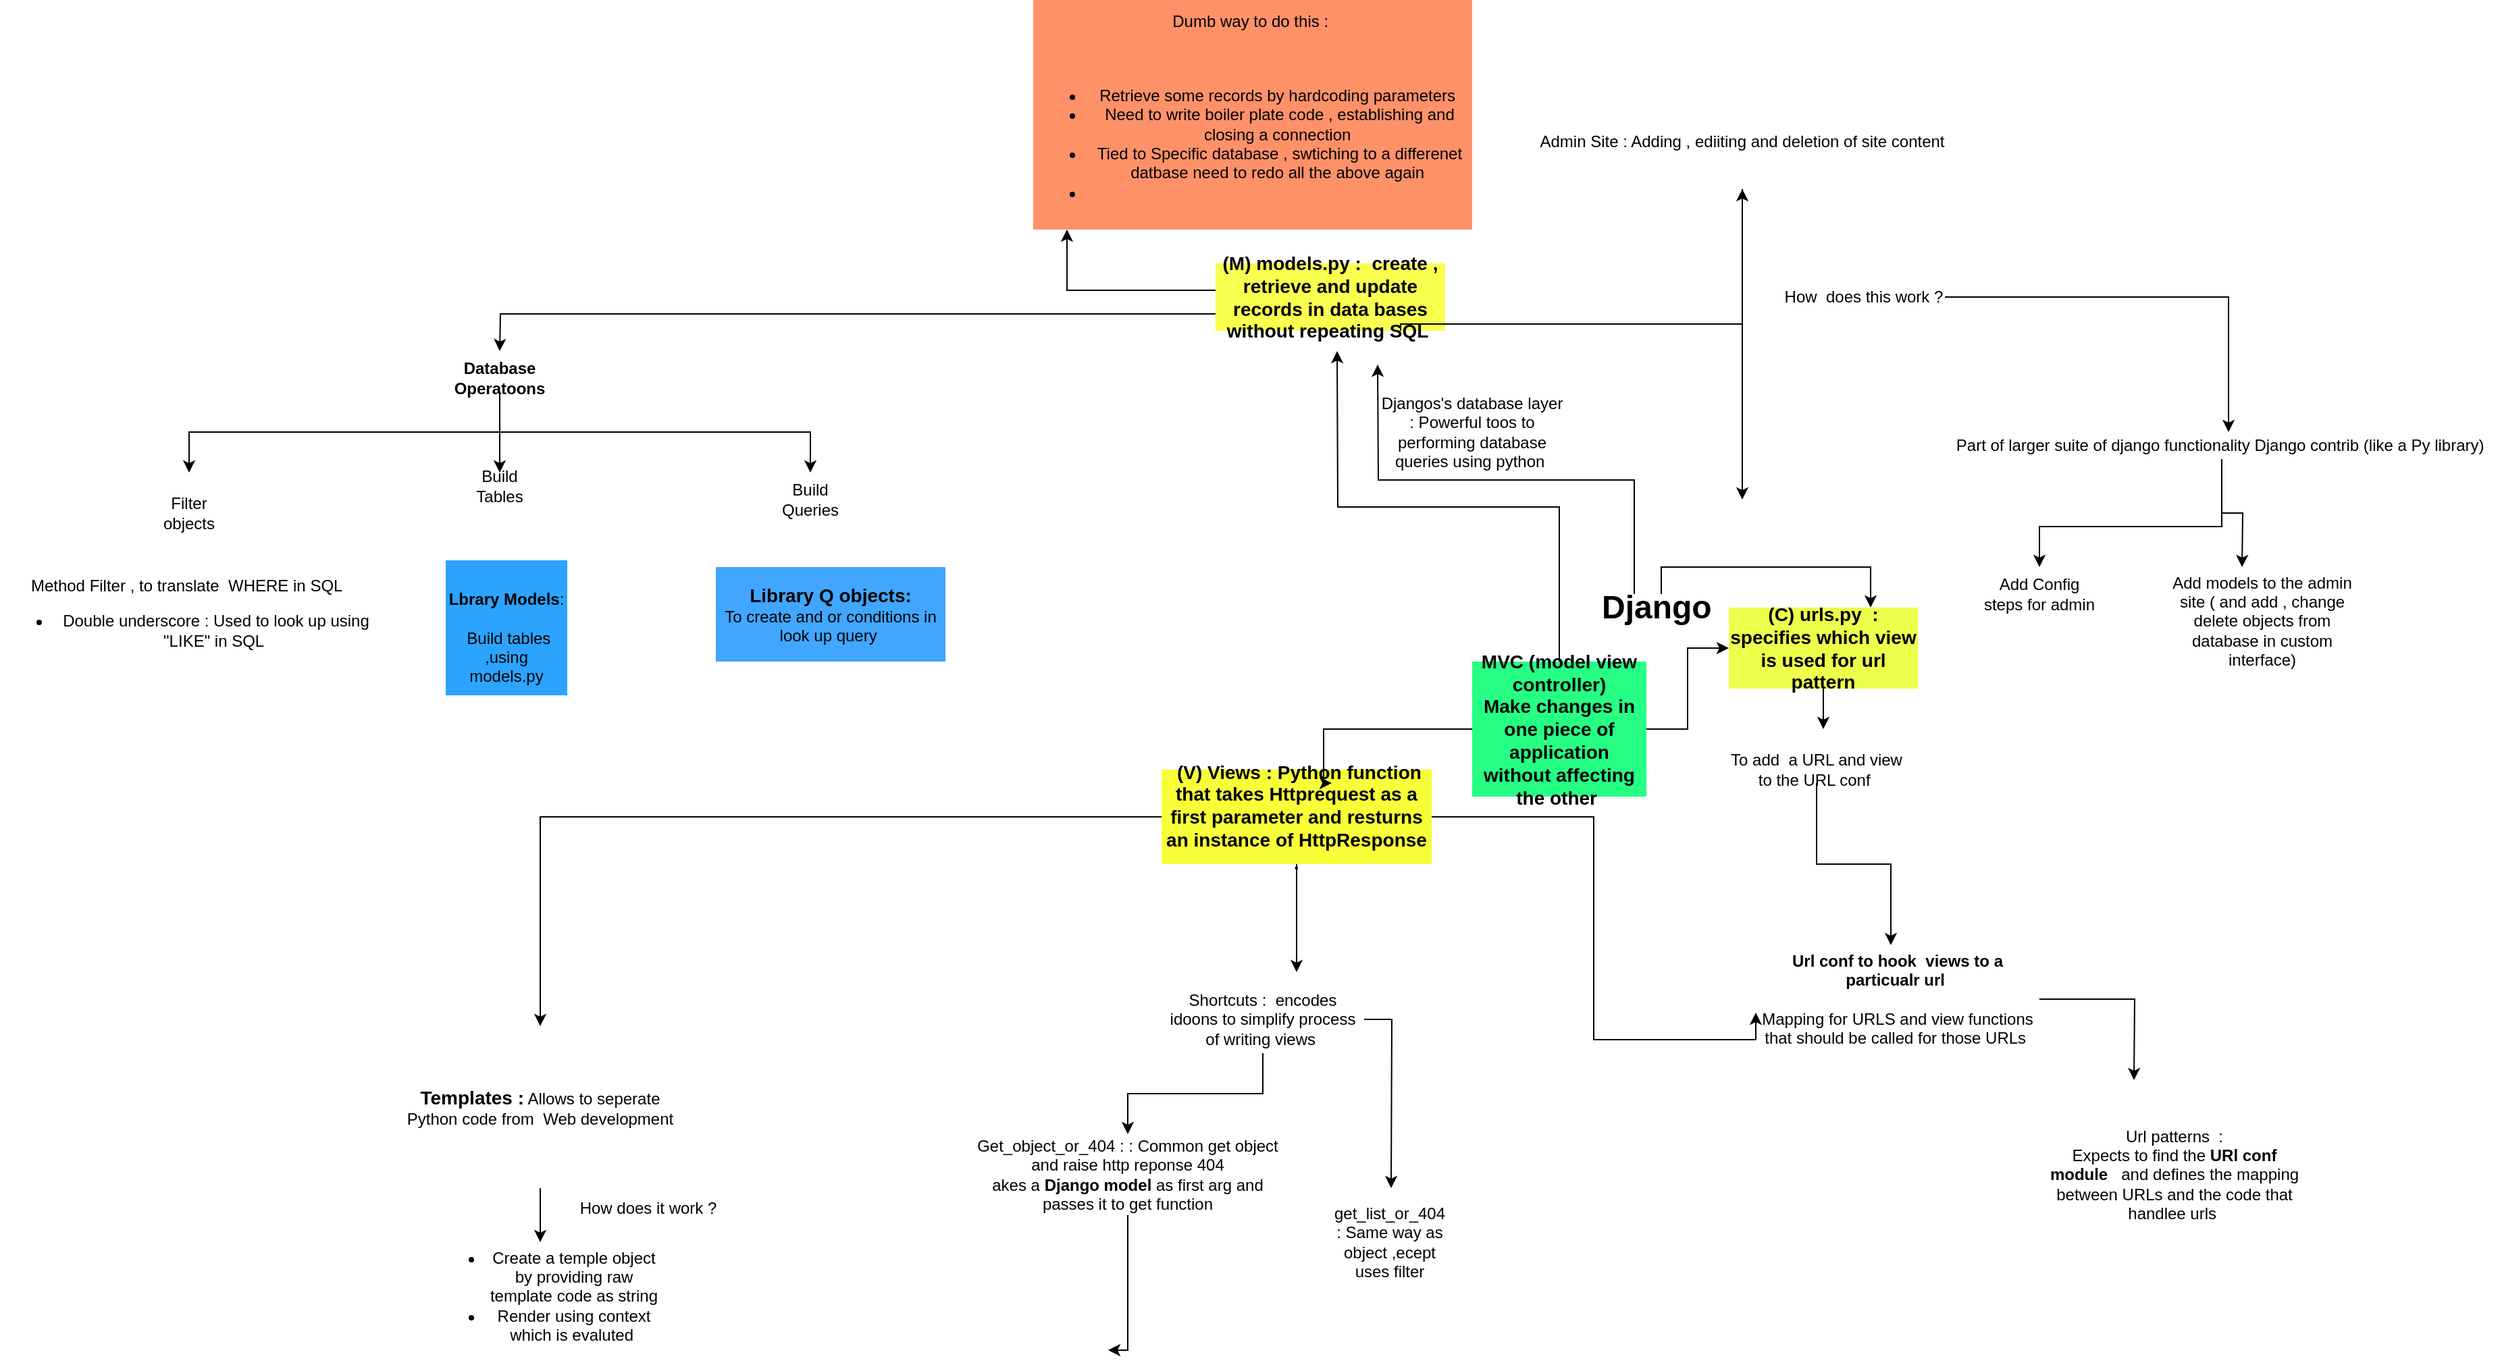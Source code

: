 <mxfile version="13.7.5" type="github">
  <diagram name="Page-1" id="52a04d89-c75d-2922-d76d-85b35f80e030">
    <mxGraphModel dx="1794" dy="715" grid="1" gridSize="10" guides="1" tooltips="1" connect="1" arrows="1" fold="1" page="1" pageScale="1" pageWidth="1100" pageHeight="850" background="#ffffff" math="0" shadow="0">
      <root>
        <mxCell id="0" />
        <mxCell id="1" parent="0" />
        <mxCell id="-x8-oLALC0qd9yzaVtkH-22" style="edgeStyle=orthogonalEdgeStyle;rounded=0;orthogonalLoop=1;jettySize=auto;html=1;" parent="1" source="pUkjQYLz1fGqXdbXeimg-1" edge="1">
          <mxGeometry relative="1" as="geometry">
            <mxPoint x="690" y="550.0" as="targetPoint" />
          </mxGeometry>
        </mxCell>
        <mxCell id="pUkjQYLz1fGqXdbXeimg-1" value="&lt;font style=&quot;font-size: 14px&quot;&gt;&lt;b&gt;(C) urls.py&amp;nbsp; : specifies which view is used for url pattern&lt;/b&gt;&lt;/font&gt;" style="text;html=1;strokeColor=none;fillColor=#EDFF4A;align=center;verticalAlign=middle;whiteSpace=wrap;rounded=0;" parent="1" vertex="1">
          <mxGeometry x="620" y="460" width="140" height="60" as="geometry" />
        </mxCell>
        <mxCell id="uXAhLUbkJdF9ODy3EN__-9" style="edgeStyle=orthogonalEdgeStyle;rounded=0;orthogonalLoop=1;jettySize=auto;html=1;" parent="1" source="pUkjQYLz1fGqXdbXeimg-2" target="uXAhLUbkJdF9ODy3EN__-10" edge="1">
          <mxGeometry relative="1" as="geometry">
            <mxPoint x="90" y="180" as="targetPoint" />
            <Array as="points">
              <mxPoint x="130" y="225" />
            </Array>
          </mxGeometry>
        </mxCell>
        <mxCell id="uXAhLUbkJdF9ODy3EN__-36" style="edgeStyle=orthogonalEdgeStyle;rounded=0;orthogonalLoop=1;jettySize=auto;html=1;exitX=0;exitY=0.75;exitDx=0;exitDy=0;" parent="1" source="pUkjQYLz1fGqXdbXeimg-2" edge="1">
          <mxGeometry relative="1" as="geometry">
            <mxPoint x="-290" y="270" as="targetPoint" />
          </mxGeometry>
        </mxCell>
        <mxCell id="pUkjQYLz1fGqXdbXeimg-2" value="&lt;font style=&quot;font-size: 14px&quot;&gt;&lt;b&gt;(M) models.py :&amp;nbsp; create , retrieve and update records in data bases without repeating SQL&amp;nbsp;&lt;/b&gt;&lt;/font&gt;" style="text;html=1;strokeColor=none;fillColor=#F9FF4F;align=center;verticalAlign=middle;whiteSpace=wrap;rounded=0;" parent="1" vertex="1">
          <mxGeometry x="240" y="205" width="170" height="50" as="geometry" />
        </mxCell>
        <mxCell id="pUkjQYLz1fGqXdbXeimg-4" style="edgeStyle=orthogonalEdgeStyle;rounded=0;orthogonalLoop=1;jettySize=auto;html=1;" parent="1" source="pUkjQYLz1fGqXdbXeimg-3" edge="1">
          <mxGeometry relative="1" as="geometry">
            <mxPoint x="630" y="380" as="targetPoint" />
          </mxGeometry>
        </mxCell>
        <mxCell id="pUkjQYLz1fGqXdbXeimg-3" value="Admin Site : Adding , ediiting and deletion of site content" style="text;html=1;strokeColor=none;fillColor=none;align=center;verticalAlign=middle;whiteSpace=wrap;rounded=0;" parent="1" vertex="1">
          <mxGeometry x="440" y="80" width="380" height="70" as="geometry" />
        </mxCell>
        <mxCell id="pUkjQYLz1fGqXdbXeimg-8" style="edgeStyle=orthogonalEdgeStyle;rounded=0;orthogonalLoop=1;jettySize=auto;html=1;" parent="1" source="pUkjQYLz1fGqXdbXeimg-6" target="pUkjQYLz1fGqXdbXeimg-9" edge="1">
          <mxGeometry relative="1" as="geometry">
            <mxPoint x="850" y="330" as="targetPoint" />
            <Array as="points">
              <mxPoint x="990" y="230" />
            </Array>
          </mxGeometry>
        </mxCell>
        <mxCell id="pUkjQYLz1fGqXdbXeimg-6" value="How&amp;nbsp; does this work ?" style="text;html=1;strokeColor=none;fillColor=none;align=center;verticalAlign=middle;whiteSpace=wrap;rounded=0;" parent="1" vertex="1">
          <mxGeometry x="660" y="220" width="120" height="20" as="geometry" />
        </mxCell>
        <mxCell id="pUkjQYLz1fGqXdbXeimg-10" style="edgeStyle=orthogonalEdgeStyle;rounded=0;orthogonalLoop=1;jettySize=auto;html=1;" parent="1" source="pUkjQYLz1fGqXdbXeimg-9" edge="1">
          <mxGeometry relative="1" as="geometry">
            <mxPoint x="850" y="430" as="targetPoint" />
            <Array as="points">
              <mxPoint x="985" y="400" />
              <mxPoint x="850" y="400" />
            </Array>
          </mxGeometry>
        </mxCell>
        <mxCell id="q1F5vRGkRRXyPfD4T56F-1" style="edgeStyle=orthogonalEdgeStyle;rounded=0;orthogonalLoop=1;jettySize=auto;html=1;" parent="1" source="pUkjQYLz1fGqXdbXeimg-9" edge="1">
          <mxGeometry relative="1" as="geometry">
            <mxPoint x="1000" y="430" as="targetPoint" />
          </mxGeometry>
        </mxCell>
        <mxCell id="pUkjQYLz1fGqXdbXeimg-9" value="Part of larger suite of django functionality Django contrib (like a Py library)&amp;nbsp;" style="text;html=1;align=center;verticalAlign=middle;resizable=0;points=[];autosize=1;" parent="1" vertex="1">
          <mxGeometry x="780" y="330" width="410" height="20" as="geometry" />
        </mxCell>
        <mxCell id="pUkjQYLz1fGqXdbXeimg-11" value="Add Config steps for admin" style="text;html=1;strokeColor=none;fillColor=none;align=center;verticalAlign=middle;whiteSpace=wrap;rounded=0;" parent="1" vertex="1">
          <mxGeometry x="805" y="440" width="90" height="20" as="geometry" />
        </mxCell>
        <mxCell id="pUkjQYLz1fGqXdbXeimg-12" style="edgeStyle=orthogonalEdgeStyle;rounded=0;orthogonalLoop=1;jettySize=auto;html=1;exitX=0.5;exitY=1;exitDx=0;exitDy=0;" parent="1" source="pUkjQYLz1fGqXdbXeimg-11" target="pUkjQYLz1fGqXdbXeimg-11" edge="1">
          <mxGeometry relative="1" as="geometry" />
        </mxCell>
        <mxCell id="q1F5vRGkRRXyPfD4T56F-2" value="Add models to the admin site ( and add , change delete objects from database in custom interface)" style="text;html=1;strokeColor=none;fillColor=none;align=center;verticalAlign=middle;whiteSpace=wrap;rounded=0;" parent="1" vertex="1">
          <mxGeometry x="940" y="460" width="150" height="20" as="geometry" />
        </mxCell>
        <mxCell id="pS-rsjacTaa-X49uNgt4-3" style="edgeStyle=orthogonalEdgeStyle;rounded=0;orthogonalLoop=1;jettySize=auto;html=1;exitX=0.806;exitY=1;exitDx=0;exitDy=0;exitPerimeter=0;" parent="1" source="pUkjQYLz1fGqXdbXeimg-2" target="pUkjQYLz1fGqXdbXeimg-3" edge="1">
          <mxGeometry relative="1" as="geometry">
            <mxPoint x="450" y="400" as="sourcePoint" />
            <Array as="points">
              <mxPoint x="377" y="250" />
              <mxPoint x="630" y="250" />
            </Array>
          </mxGeometry>
        </mxCell>
        <mxCell id="uXAhLUbkJdF9ODy3EN__-19" style="edgeStyle=orthogonalEdgeStyle;rounded=0;orthogonalLoop=1;jettySize=auto;html=1;exitX=0;exitY=0;exitDx=0;exitDy=0;" parent="1" source="pS-rsjacTaa-X49uNgt4-1" edge="1">
          <mxGeometry relative="1" as="geometry">
            <mxPoint x="360" y="280" as="targetPoint" />
          </mxGeometry>
        </mxCell>
        <mxCell id="uXAhLUbkJdF9ODy3EN__-20" style="edgeStyle=orthogonalEdgeStyle;rounded=0;orthogonalLoop=1;jettySize=auto;html=1;exitX=0.5;exitY=0;exitDx=0;exitDy=0;entryX=0.75;entryY=0;entryDx=0;entryDy=0;" parent="1" source="pS-rsjacTaa-X49uNgt4-1" target="pUkjQYLz1fGqXdbXeimg-1" edge="1">
          <mxGeometry relative="1" as="geometry" />
        </mxCell>
        <mxCell id="pS-rsjacTaa-X49uNgt4-1" value="&lt;font style=&quot;font-size: 24px&quot;&gt;&lt;b&gt;Django&amp;nbsp;&lt;/b&gt;&lt;/font&gt;" style="text;html=1;strokeColor=none;fillColor=none;align=center;verticalAlign=middle;whiteSpace=wrap;rounded=0;" parent="1" vertex="1">
          <mxGeometry x="550" y="450" width="40" height="20" as="geometry" />
        </mxCell>
        <mxCell id="pS-rsjacTaa-X49uNgt4-5" style="edgeStyle=orthogonalEdgeStyle;rounded=0;orthogonalLoop=1;jettySize=auto;html=1;entryX=0;entryY=1;entryDx=0;entryDy=0;" parent="1" source="pS-rsjacTaa-X49uNgt4-4" target="pS-rsjacTaa-X49uNgt4-6" edge="1">
          <mxGeometry relative="1" as="geometry">
            <mxPoint x="520" y="640" as="targetPoint" />
          </mxGeometry>
        </mxCell>
        <mxCell id="-x8-oLALC0qd9yzaVtkH-2" style="edgeStyle=orthogonalEdgeStyle;rounded=0;orthogonalLoop=1;jettySize=auto;html=1;" parent="1" source="pS-rsjacTaa-X49uNgt4-4" edge="1">
          <mxGeometry relative="1" as="geometry">
            <mxPoint x="300" y="730" as="targetPoint" />
          </mxGeometry>
        </mxCell>
        <mxCell id="xJuwHjntiPd66p36rF1F-2" style="edgeStyle=orthogonalEdgeStyle;rounded=0;orthogonalLoop=1;jettySize=auto;html=1;exitX=0;exitY=0.5;exitDx=0;exitDy=0;" edge="1" parent="1" source="pS-rsjacTaa-X49uNgt4-4" target="xJuwHjntiPd66p36rF1F-1">
          <mxGeometry relative="1" as="geometry" />
        </mxCell>
        <mxCell id="pS-rsjacTaa-X49uNgt4-4" value="&lt;b&gt;&lt;font style=&quot;font-size: 14px&quot;&gt;&amp;nbsp;(V) Views : Python function that takes Httprequest as a first parameter and resturns an instance of HttpResponse .&lt;/font&gt;&lt;/b&gt;" style="text;html=1;strokeColor=none;fillColor=#F8FF38;align=center;verticalAlign=middle;whiteSpace=wrap;rounded=0;" parent="1" vertex="1">
          <mxGeometry x="200" y="580" width="200" height="70" as="geometry" />
        </mxCell>
        <mxCell id="-x8-oLALC0qd9yzaVtkH-24" style="edgeStyle=orthogonalEdgeStyle;rounded=0;orthogonalLoop=1;jettySize=auto;html=1;exitX=1;exitY=0.5;exitDx=0;exitDy=0;" parent="1" source="pS-rsjacTaa-X49uNgt4-6" edge="1">
          <mxGeometry relative="1" as="geometry">
            <mxPoint x="920" y="810.0" as="targetPoint" />
          </mxGeometry>
        </mxCell>
        <mxCell id="pS-rsjacTaa-X49uNgt4-6" value="&lt;b&gt;Url conf to hook&amp;nbsp; views to a particualr url&amp;nbsp;&lt;/b&gt;&lt;br&gt;&lt;br&gt;Mapping for URLS and view functions that should be called for those URLs&amp;nbsp;" style="text;html=1;strokeColor=none;fillColor=none;align=center;verticalAlign=middle;whiteSpace=wrap;rounded=0;" parent="1" vertex="1">
          <mxGeometry x="640" y="740" width="210" height="20" as="geometry" />
        </mxCell>
        <mxCell id="-x8-oLALC0qd9yzaVtkH-10" style="edgeStyle=orthogonalEdgeStyle;rounded=0;orthogonalLoop=1;jettySize=auto;html=1;exitX=0.5;exitY=1;exitDx=0;exitDy=0;" parent="1" source="-x8-oLALC0qd9yzaVtkH-1" edge="1">
          <mxGeometry relative="1" as="geometry">
            <mxPoint x="160.471" y="1010" as="targetPoint" />
            <Array as="points">
              <mxPoint x="175" y="1010" />
            </Array>
          </mxGeometry>
        </mxCell>
        <mxCell id="-x8-oLALC0qd9yzaVtkH-1" value="Get_object_or_404 : : Common get object and raise http reponse 404 &lt;br&gt;akes a &lt;b&gt;Django model&lt;/b&gt; as first arg and passes it to get function" style="text;html=1;strokeColor=none;fillColor=none;align=center;verticalAlign=middle;whiteSpace=wrap;rounded=0;" parent="1" vertex="1">
          <mxGeometry x="60" y="850" width="230" height="60" as="geometry" />
        </mxCell>
        <mxCell id="-x8-oLALC0qd9yzaVtkH-11" style="edgeStyle=orthogonalEdgeStyle;rounded=0;orthogonalLoop=1;jettySize=auto;html=1;exitX=0.5;exitY=1;exitDx=0;exitDy=0;" parent="1" source="-x8-oLALC0qd9yzaVtkH-5" target="-x8-oLALC0qd9yzaVtkH-1" edge="1">
          <mxGeometry relative="1" as="geometry" />
        </mxCell>
        <mxCell id="-x8-oLALC0qd9yzaVtkH-12" style="edgeStyle=orthogonalEdgeStyle;rounded=0;orthogonalLoop=1;jettySize=auto;html=1;" parent="1" source="-x8-oLALC0qd9yzaVtkH-5" edge="1">
          <mxGeometry relative="1" as="geometry">
            <mxPoint x="370" y="890.0" as="targetPoint" />
          </mxGeometry>
        </mxCell>
        <mxCell id="-x8-oLALC0qd9yzaVtkH-5" value="Shortcuts :&amp;nbsp; encodes idoons to simplify process of writing views&amp;nbsp;" style="text;html=1;strokeColor=none;fillColor=none;align=center;verticalAlign=middle;whiteSpace=wrap;rounded=0;" parent="1" vertex="1">
          <mxGeometry x="200" y="740" width="150" height="50" as="geometry" />
        </mxCell>
        <mxCell id="-x8-oLALC0qd9yzaVtkH-13" value="get_list_or_404 : Same way as object ,ecept uses filter" style="text;html=1;strokeColor=none;fillColor=none;align=center;verticalAlign=middle;whiteSpace=wrap;rounded=0;" parent="1" vertex="1">
          <mxGeometry x="349" y="920" width="40" height="20" as="geometry" />
        </mxCell>
        <mxCell id="-x8-oLALC0qd9yzaVtkH-23" style="edgeStyle=orthogonalEdgeStyle;rounded=0;orthogonalLoop=1;jettySize=auto;html=1;" parent="1" source="-x8-oLALC0qd9yzaVtkH-16" edge="1">
          <mxGeometry relative="1" as="geometry">
            <mxPoint x="740" y="710.0" as="targetPoint" />
            <Array as="points">
              <mxPoint x="685" y="650" />
              <mxPoint x="740" y="650" />
            </Array>
          </mxGeometry>
        </mxCell>
        <mxCell id="-x8-oLALC0qd9yzaVtkH-16" value="To add&amp;nbsp; a URL and view to the URL conf&amp;nbsp;" style="text;html=1;strokeColor=none;fillColor=none;align=center;verticalAlign=middle;whiteSpace=wrap;rounded=0;" parent="1" vertex="1">
          <mxGeometry x="620" y="570" width="130" height="20" as="geometry" />
        </mxCell>
        <mxCell id="-x8-oLALC0qd9yzaVtkH-25" value="Url patterns&amp;nbsp; :&lt;br&gt;Expects to find the &lt;b&gt;URl conf module&amp;nbsp; &lt;/b&gt;&amp;nbsp;and defines the mapping between URLs and the code that handlee urls&amp;nbsp;&lt;br&gt;" style="text;html=1;strokeColor=none;fillColor=none;align=center;verticalAlign=middle;whiteSpace=wrap;rounded=0;" parent="1" vertex="1">
          <mxGeometry x="850" y="870" width="200" height="20" as="geometry" />
        </mxCell>
        <mxCell id="uXAhLUbkJdF9ODy3EN__-5" value="" style="group" parent="1" vertex="1" connectable="0">
          <mxGeometry x="360" y="270" width="140" height="70" as="geometry" />
        </mxCell>
        <mxCell id="uXAhLUbkJdF9ODy3EN__-4" value="Djangos&#39;s database layer : Powerful toos to performing database queries using python&amp;nbsp;" style="text;html=1;strokeColor=none;fillColor=none;align=center;verticalAlign=middle;whiteSpace=wrap;rounded=0;" parent="uXAhLUbkJdF9ODy3EN__-5" vertex="1">
          <mxGeometry y="50" width="140" height="20" as="geometry" />
        </mxCell>
        <mxCell id="uXAhLUbkJdF9ODy3EN__-10" value="Dumb way to do this :&amp;nbsp;&lt;br&gt;&lt;br&gt;&lt;br&gt;&lt;ul&gt;&lt;li&gt;Retrieve some records by hardcoding parameters&amp;nbsp;&lt;/li&gt;&lt;li&gt;Need to write boiler plate code , establishing and closing a connection&amp;nbsp;&lt;/li&gt;&lt;li&gt;Tied to Specific database , swtiching to a differenet datbase need to redo all the above again&amp;nbsp;&lt;/li&gt;&lt;li&gt;&lt;br&gt;&lt;/li&gt;&lt;/ul&gt;" style="text;html=1;strokeColor=none;fillColor=#FF9169;align=center;verticalAlign=middle;whiteSpace=wrap;rounded=0;" parent="1" vertex="1">
          <mxGeometry x="105" y="10" width="325" height="170" as="geometry" />
        </mxCell>
        <mxCell id="uXAhLUbkJdF9ODy3EN__-12" style="edgeStyle=orthogonalEdgeStyle;rounded=0;orthogonalLoop=1;jettySize=auto;html=1;" parent="1" source="uXAhLUbkJdF9ODy3EN__-11" edge="1">
          <mxGeometry relative="1" as="geometry">
            <mxPoint x="326" y="590" as="targetPoint" />
            <Array as="points">
              <mxPoint x="320" y="550" />
              <mxPoint x="320" y="590" />
            </Array>
          </mxGeometry>
        </mxCell>
        <mxCell id="uXAhLUbkJdF9ODy3EN__-13" style="edgeStyle=orthogonalEdgeStyle;rounded=0;orthogonalLoop=1;jettySize=auto;html=1;exitX=1;exitY=0.5;exitDx=0;exitDy=0;entryX=0;entryY=0.5;entryDx=0;entryDy=0;" parent="1" source="uXAhLUbkJdF9ODy3EN__-11" target="pUkjQYLz1fGqXdbXeimg-1" edge="1">
          <mxGeometry relative="1" as="geometry" />
        </mxCell>
        <mxCell id="uXAhLUbkJdF9ODy3EN__-18" style="edgeStyle=orthogonalEdgeStyle;rounded=0;orthogonalLoop=1;jettySize=auto;html=1;exitX=0.5;exitY=0;exitDx=0;exitDy=0;" parent="1" source="uXAhLUbkJdF9ODy3EN__-11" edge="1">
          <mxGeometry relative="1" as="geometry">
            <mxPoint x="330" y="270" as="targetPoint" />
          </mxGeometry>
        </mxCell>
        <mxCell id="uXAhLUbkJdF9ODy3EN__-11" value="&lt;font style=&quot;font-size: 14px&quot;&gt;&lt;b&gt;MVC (model view controller)&lt;br&gt;Make changes in one piece of application without affecting the other&amp;nbsp;&lt;br&gt;&lt;/b&gt;&lt;/font&gt;" style="text;html=1;strokeColor=none;fillColor=#26FF84;align=center;verticalAlign=middle;whiteSpace=wrap;rounded=0;" parent="1" vertex="1">
          <mxGeometry x="430" y="500" width="129" height="100" as="geometry" />
        </mxCell>
        <mxCell id="uXAhLUbkJdF9ODy3EN__-22" value="&lt;br&gt;&lt;b&gt;Lbrary Models&lt;/b&gt;:&lt;br&gt;&lt;br&gt;&amp;nbsp;Build tables ,using models.py" style="text;html=1;strokeColor=none;fillColor=#2BA3FF;align=center;verticalAlign=middle;whiteSpace=wrap;rounded=0;" parent="1" vertex="1">
          <mxGeometry x="-330" y="425" width="90" height="100" as="geometry" />
        </mxCell>
        <mxCell id="uXAhLUbkJdF9ODy3EN__-24" value="&lt;font&gt;&lt;b style=&quot;font-size: 14px&quot;&gt;&amp;nbsp;Library Q objects:&amp;nbsp;&lt;/b&gt;&lt;br&gt;&lt;font style=&quot;font-size: 12px&quot;&gt;To create and or conditions in look up query&lt;b&gt;&amp;nbsp;&lt;/b&gt;&lt;/font&gt;&lt;/font&gt;" style="text;html=1;strokeColor=none;fillColor=#40A6FF;align=center;verticalAlign=middle;whiteSpace=wrap;rounded=0;" parent="1" vertex="1">
          <mxGeometry x="-130" y="430" width="170" height="70" as="geometry" />
        </mxCell>
        <mxCell id="uXAhLUbkJdF9ODy3EN__-25" value="Build Tables" style="text;html=1;strokeColor=none;fillColor=none;align=center;verticalAlign=middle;whiteSpace=wrap;rounded=0;" parent="1" vertex="1">
          <mxGeometry x="-310" y="360" width="40" height="20" as="geometry" />
        </mxCell>
        <mxCell id="uXAhLUbkJdF9ODy3EN__-27" value="Build Queries" style="text;html=1;strokeColor=none;fillColor=none;align=center;verticalAlign=middle;whiteSpace=wrap;rounded=0;" parent="1" vertex="1">
          <mxGeometry x="-80" y="370" width="40" height="20" as="geometry" />
        </mxCell>
        <mxCell id="uXAhLUbkJdF9ODy3EN__-29" value="Filter objects" style="text;html=1;strokeColor=none;fillColor=none;align=center;verticalAlign=middle;whiteSpace=wrap;rounded=0;" parent="1" vertex="1">
          <mxGeometry x="-540" y="380" width="40" height="20" as="geometry" />
        </mxCell>
        <mxCell id="uXAhLUbkJdF9ODy3EN__-33" style="edgeStyle=orthogonalEdgeStyle;rounded=0;orthogonalLoop=1;jettySize=auto;html=1;exitX=0.5;exitY=1;exitDx=0;exitDy=0;" parent="1" source="uXAhLUbkJdF9ODy3EN__-25" target="uXAhLUbkJdF9ODy3EN__-25" edge="1">
          <mxGeometry relative="1" as="geometry" />
        </mxCell>
        <mxCell id="uXAhLUbkJdF9ODy3EN__-41" style="edgeStyle=elbowEdgeStyle;rounded=0;orthogonalLoop=1;jettySize=auto;elbow=vertical;html=1;entryX=0.5;entryY=0;entryDx=0;entryDy=0;" parent="1" source="uXAhLUbkJdF9ODy3EN__-40" target="uXAhLUbkJdF9ODy3EN__-25" edge="1">
          <mxGeometry relative="1" as="geometry" />
        </mxCell>
        <mxCell id="uXAhLUbkJdF9ODy3EN__-42" style="edgeStyle=elbowEdgeStyle;rounded=0;orthogonalLoop=1;jettySize=auto;elbow=vertical;html=1;exitX=0.5;exitY=1;exitDx=0;exitDy=0;" parent="1" source="uXAhLUbkJdF9ODy3EN__-40" edge="1">
          <mxGeometry relative="1" as="geometry">
            <mxPoint x="-520" y="360" as="targetPoint" />
          </mxGeometry>
        </mxCell>
        <mxCell id="uXAhLUbkJdF9ODy3EN__-43" style="edgeStyle=elbowEdgeStyle;rounded=0;orthogonalLoop=1;jettySize=auto;elbow=vertical;html=1;exitX=0.5;exitY=1;exitDx=0;exitDy=0;" parent="1" source="uXAhLUbkJdF9ODy3EN__-40" edge="1">
          <mxGeometry relative="1" as="geometry">
            <mxPoint x="-60" y="360" as="targetPoint" />
          </mxGeometry>
        </mxCell>
        <mxCell id="uXAhLUbkJdF9ODy3EN__-40" value="Database Operatoons" style="text;html=1;strokeColor=none;fillColor=none;align=center;verticalAlign=middle;whiteSpace=wrap;rounded=0;fontStyle=1" parent="1" vertex="1">
          <mxGeometry x="-310" y="280" width="40" height="20" as="geometry" />
        </mxCell>
        <mxCell id="uXAhLUbkJdF9ODy3EN__-44" value="Method Filter , to translate&amp;nbsp; WHERE in SQL&amp;nbsp;&lt;br&gt;&lt;ul&gt;&lt;li&gt;Double underscore : Used to look up using &quot;LIKE&quot; in SQL&amp;nbsp;&lt;/li&gt;&lt;/ul&gt;" style="text;html=1;strokeColor=none;fillColor=none;align=center;verticalAlign=middle;whiteSpace=wrap;rounded=0;" parent="1" vertex="1">
          <mxGeometry x="-660" y="405" width="280" height="130" as="geometry" />
        </mxCell>
        <mxCell id="xJuwHjntiPd66p36rF1F-3" style="edgeStyle=orthogonalEdgeStyle;rounded=0;orthogonalLoop=1;jettySize=auto;html=1;exitX=0.5;exitY=1;exitDx=0;exitDy=0;" edge="1" parent="1" source="xJuwHjntiPd66p36rF1F-1">
          <mxGeometry relative="1" as="geometry">
            <mxPoint x="-260" y="930" as="targetPoint" />
          </mxGeometry>
        </mxCell>
        <mxCell id="xJuwHjntiPd66p36rF1F-1" value="&lt;font&gt;&lt;span style=&quot;font-weight: bold ; font-size: 14px&quot;&gt;Templates :&lt;/span&gt;&lt;font style=&quot;font-size: 12px&quot;&gt; Allows to seperate Python code from&amp;nbsp; Web development&lt;/font&gt;&lt;/font&gt;" style="text;html=1;strokeColor=none;fillColor=none;align=center;verticalAlign=middle;whiteSpace=wrap;rounded=0;" vertex="1" parent="1">
          <mxGeometry x="-370" y="770" width="220" height="120" as="geometry" />
        </mxCell>
        <mxCell id="xJuwHjntiPd66p36rF1F-4" value="&lt;ul&gt;&lt;li&gt;Create a temple object by providing raw template code as string&lt;/li&gt;&lt;li&gt;Render using context which is evaluted&amp;nbsp;&lt;/li&gt;&lt;/ul&gt;" style="text;html=1;strokeColor=none;fillColor=none;align=center;verticalAlign=middle;whiteSpace=wrap;rounded=0;" vertex="1" parent="1">
          <mxGeometry x="-340" y="960" width="170" height="20" as="geometry" />
        </mxCell>
        <mxCell id="xJuwHjntiPd66p36rF1F-5" value="How does it work ?" style="text;html=1;strokeColor=none;fillColor=none;align=center;verticalAlign=middle;whiteSpace=wrap;rounded=0;" vertex="1" parent="1">
          <mxGeometry x="-240" y="900" width="120" height="10" as="geometry" />
        </mxCell>
      </root>
    </mxGraphModel>
  </diagram>
</mxfile>
